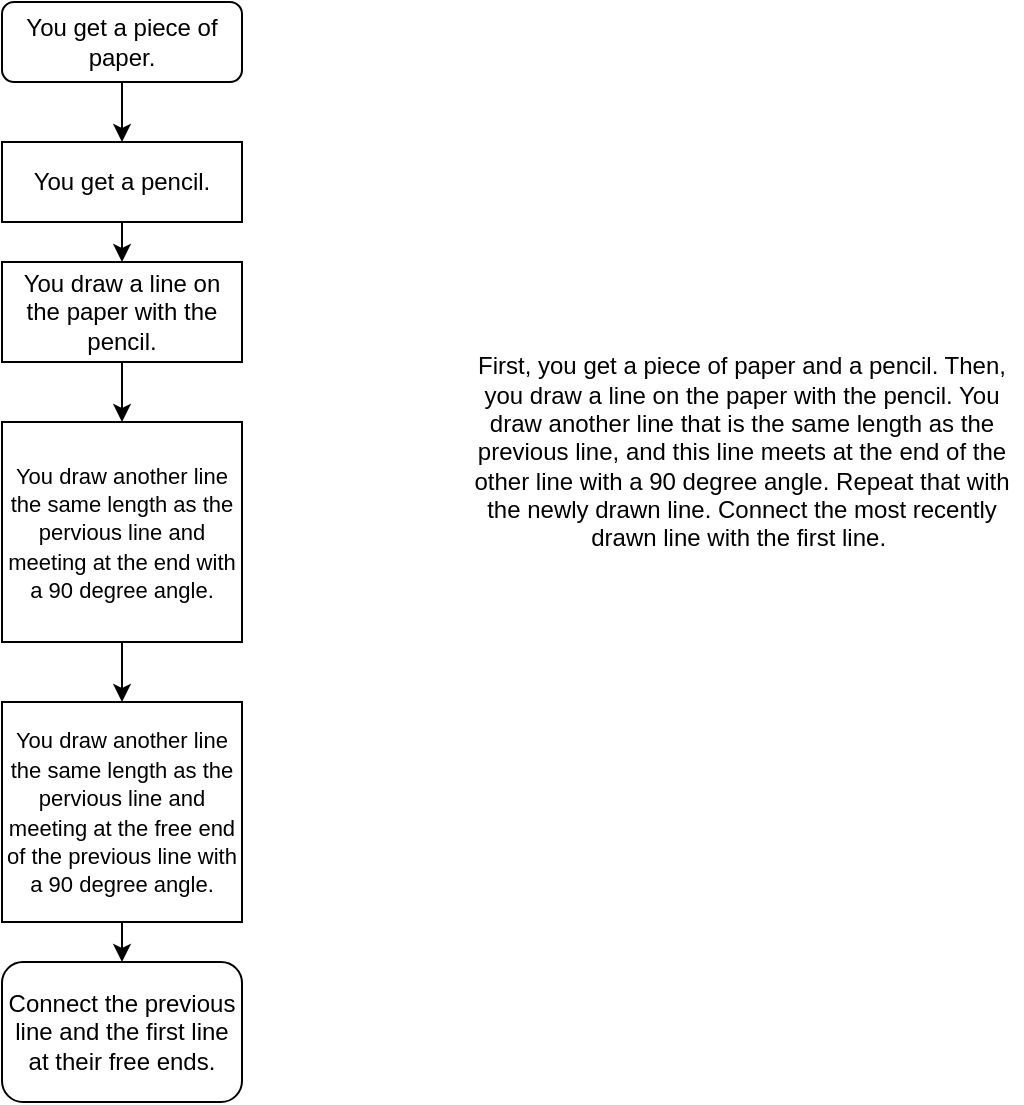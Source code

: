 <mxfile version="21.8.2" type="github">
  <diagram id="C5RBs43oDa-KdzZeNtuy" name="Page-1">
    <mxGraphModel dx="1434" dy="758" grid="1" gridSize="10" guides="1" tooltips="1" connect="1" arrows="1" fold="1" page="1" pageScale="1" pageWidth="827" pageHeight="1169" math="0" shadow="0">
      <root>
        <mxCell id="WIyWlLk6GJQsqaUBKTNV-0" />
        <mxCell id="WIyWlLk6GJQsqaUBKTNV-1" parent="WIyWlLk6GJQsqaUBKTNV-0" />
        <mxCell id="og7yTKFJyKVAj1SIktSK-5" style="edgeStyle=orthogonalEdgeStyle;rounded=0;orthogonalLoop=1;jettySize=auto;html=1;exitX=0.5;exitY=1;exitDx=0;exitDy=0;" edge="1" parent="WIyWlLk6GJQsqaUBKTNV-1" source="WIyWlLk6GJQsqaUBKTNV-3" target="og7yTKFJyKVAj1SIktSK-4">
          <mxGeometry relative="1" as="geometry" />
        </mxCell>
        <mxCell id="WIyWlLk6GJQsqaUBKTNV-3" value="You get a piece of paper." style="rounded=1;whiteSpace=wrap;html=1;fontSize=12;glass=0;strokeWidth=1;shadow=0;" parent="WIyWlLk6GJQsqaUBKTNV-1" vertex="1">
          <mxGeometry x="160" y="80" width="120" height="40" as="geometry" />
        </mxCell>
        <mxCell id="WIyWlLk6GJQsqaUBKTNV-11" value="Connect the previous line and the first line at their free ends." style="rounded=1;whiteSpace=wrap;html=1;fontSize=12;glass=0;strokeWidth=1;shadow=0;" parent="WIyWlLk6GJQsqaUBKTNV-1" vertex="1">
          <mxGeometry x="160" y="560" width="120" height="70" as="geometry" />
        </mxCell>
        <mxCell id="og7yTKFJyKVAj1SIktSK-8" style="edgeStyle=orthogonalEdgeStyle;rounded=0;orthogonalLoop=1;jettySize=auto;html=1;exitX=0.5;exitY=1;exitDx=0;exitDy=0;entryX=0.5;entryY=0;entryDx=0;entryDy=0;" edge="1" parent="WIyWlLk6GJQsqaUBKTNV-1" source="og7yTKFJyKVAj1SIktSK-4" target="og7yTKFJyKVAj1SIktSK-6">
          <mxGeometry relative="1" as="geometry" />
        </mxCell>
        <mxCell id="og7yTKFJyKVAj1SIktSK-4" value="You get a pencil." style="rounded=0;whiteSpace=wrap;html=1;" vertex="1" parent="WIyWlLk6GJQsqaUBKTNV-1">
          <mxGeometry x="160" y="150" width="120" height="40" as="geometry" />
        </mxCell>
        <mxCell id="og7yTKFJyKVAj1SIktSK-9" style="edgeStyle=orthogonalEdgeStyle;rounded=0;orthogonalLoop=1;jettySize=auto;html=1;exitX=0.5;exitY=1;exitDx=0;exitDy=0;entryX=0.5;entryY=0;entryDx=0;entryDy=0;" edge="1" parent="WIyWlLk6GJQsqaUBKTNV-1" source="og7yTKFJyKVAj1SIktSK-6" target="og7yTKFJyKVAj1SIktSK-7">
          <mxGeometry relative="1" as="geometry" />
        </mxCell>
        <mxCell id="og7yTKFJyKVAj1SIktSK-6" value="You draw a line on the paper with the pencil." style="rounded=0;whiteSpace=wrap;html=1;" vertex="1" parent="WIyWlLk6GJQsqaUBKTNV-1">
          <mxGeometry x="160" y="210" width="120" height="50" as="geometry" />
        </mxCell>
        <mxCell id="og7yTKFJyKVAj1SIktSK-13" style="edgeStyle=orthogonalEdgeStyle;rounded=0;orthogonalLoop=1;jettySize=auto;html=1;exitX=0.5;exitY=1;exitDx=0;exitDy=0;entryX=0.5;entryY=0;entryDx=0;entryDy=0;" edge="1" parent="WIyWlLk6GJQsqaUBKTNV-1" source="og7yTKFJyKVAj1SIktSK-7" target="og7yTKFJyKVAj1SIktSK-10">
          <mxGeometry relative="1" as="geometry" />
        </mxCell>
        <mxCell id="og7yTKFJyKVAj1SIktSK-7" value="&lt;font style=&quot;font-size: 11px;&quot;&gt;You draw another line the same length as the pervious line and meeting at the end with a 90 degree angle.&lt;/font&gt;" style="rounded=0;whiteSpace=wrap;html=1;" vertex="1" parent="WIyWlLk6GJQsqaUBKTNV-1">
          <mxGeometry x="160" y="290" width="120" height="110" as="geometry" />
        </mxCell>
        <mxCell id="og7yTKFJyKVAj1SIktSK-14" style="edgeStyle=orthogonalEdgeStyle;rounded=0;orthogonalLoop=1;jettySize=auto;html=1;exitX=0.5;exitY=1;exitDx=0;exitDy=0;entryX=0.5;entryY=0;entryDx=0;entryDy=0;" edge="1" parent="WIyWlLk6GJQsqaUBKTNV-1" source="og7yTKFJyKVAj1SIktSK-10" target="WIyWlLk6GJQsqaUBKTNV-11">
          <mxGeometry relative="1" as="geometry" />
        </mxCell>
        <mxCell id="og7yTKFJyKVAj1SIktSK-10" value="&lt;font style=&quot;font-size: 11px;&quot;&gt;You draw another line the same length as the pervious line and meeting at the free end of the previous line with a 90 degree angle.&lt;/font&gt;" style="rounded=0;whiteSpace=wrap;html=1;" vertex="1" parent="WIyWlLk6GJQsqaUBKTNV-1">
          <mxGeometry x="160" y="430" width="120" height="110" as="geometry" />
        </mxCell>
        <mxCell id="og7yTKFJyKVAj1SIktSK-15" value="First, you get a piece of paper and a pencil. Then, you draw a line on the paper with the pencil. You draw another line that is the same length as the previous line, and this line meets at the end of the other line with a 90 degree angle. Repeat that with the newly drawn line. Connect the most recently drawn line with the first line.&amp;nbsp;" style="text;html=1;strokeColor=none;fillColor=none;align=center;verticalAlign=middle;whiteSpace=wrap;rounded=0;" vertex="1" parent="WIyWlLk6GJQsqaUBKTNV-1">
          <mxGeometry x="390" y="210" width="280" height="190" as="geometry" />
        </mxCell>
      </root>
    </mxGraphModel>
  </diagram>
</mxfile>
